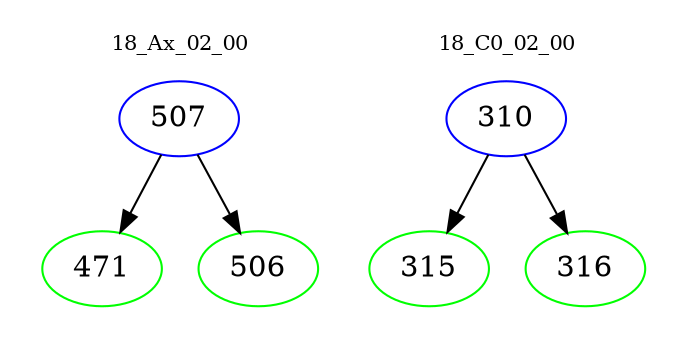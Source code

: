 digraph{
subgraph cluster_0 {
color = white
label = "18_Ax_02_00";
fontsize=10;
T0_507 [label="507", color="blue"]
T0_507 -> T0_471 [color="black"]
T0_471 [label="471", color="green"]
T0_507 -> T0_506 [color="black"]
T0_506 [label="506", color="green"]
}
subgraph cluster_1 {
color = white
label = "18_C0_02_00";
fontsize=10;
T1_310 [label="310", color="blue"]
T1_310 -> T1_315 [color="black"]
T1_315 [label="315", color="green"]
T1_310 -> T1_316 [color="black"]
T1_316 [label="316", color="green"]
}
}
